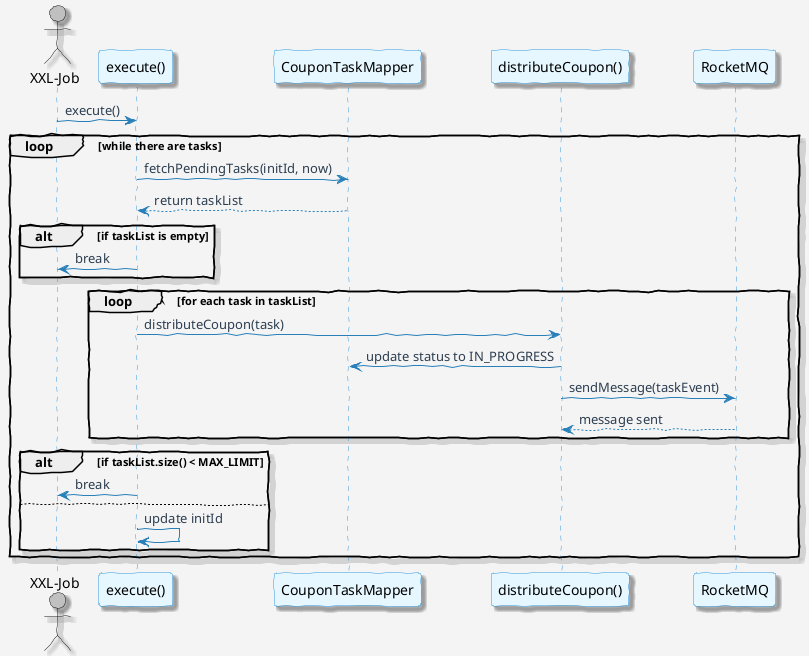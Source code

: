 @startuml

skinparam backgroundColor #F4F4F4
skinparam handwritten true
skinparam shadowing true
skinparam sequence {
    ActorBackgroundColor #C0C0C0
    LifeLineBackgroundColor #F0F0F0
    LifeLineBorderColor #3498DB
    ParticipantBorderColor #3498DB
    ParticipantBackgroundColor #E6F7FF
    ArrowColor #2980B9
    ArrowFontColor #2C3E50
}

actor "XXL-Job" as XxlJob
participant "execute()" as Execute
participant "CouponTaskMapper" as CouponTask
participant "distributeCoupon()" as Distribute
participant "RocketMQ" as MQ

XxlJob -> Execute: execute()
loop while there are tasks
    Execute -> CouponTask: fetchPendingTasks(initId, now)
    CouponTask --> Execute: return taskList
    alt if taskList is empty
        Execute -> XxlJob: break
    end
    loop for each task in taskList
        Execute -> Distribute: distributeCoupon(task)
        Distribute -> CouponTask: update status to IN_PROGRESS
        Distribute -> MQ: sendMessage(taskEvent)
        MQ --> Distribute: message sent
    end
    alt if taskList.size() < MAX_LIMIT
        Execute -> XxlJob: break
    else
        Execute -> Execute: update initId
    end
end

@enduml
